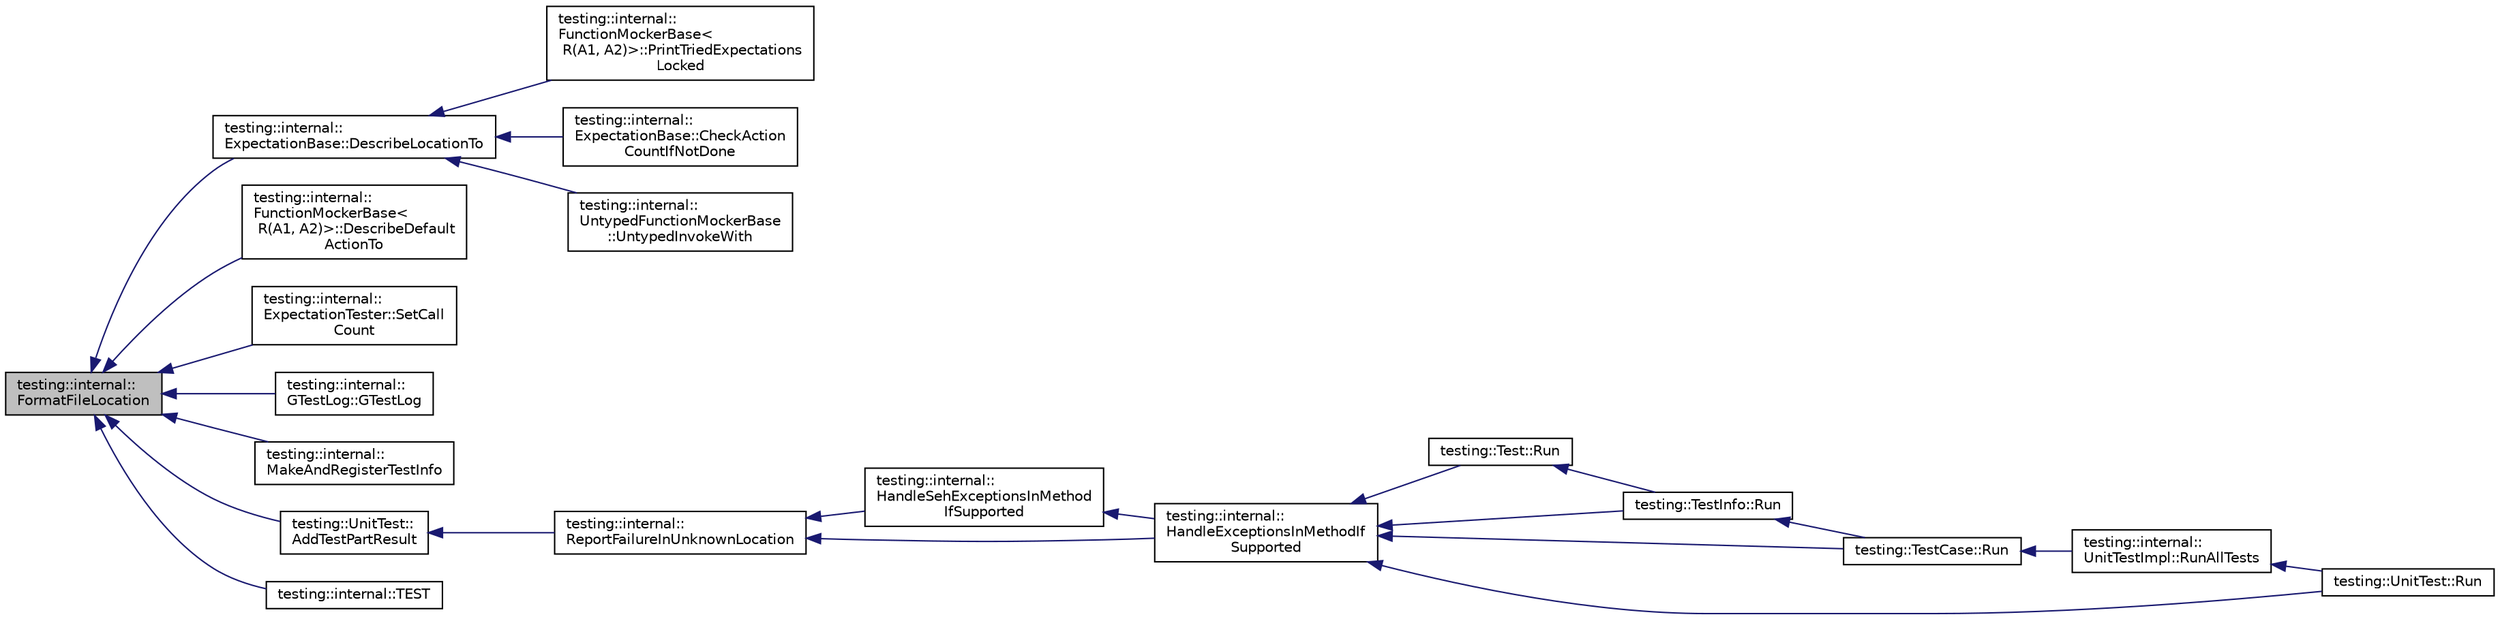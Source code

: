digraph "testing::internal::FormatFileLocation"
{
  edge [fontname="Helvetica",fontsize="10",labelfontname="Helvetica",labelfontsize="10"];
  node [fontname="Helvetica",fontsize="10",shape=record];
  rankdir="LR";
  Node729 [label="testing::internal::\lFormatFileLocation",height=0.2,width=0.4,color="black", fillcolor="grey75", style="filled", fontcolor="black"];
  Node729 -> Node730 [dir="back",color="midnightblue",fontsize="10",style="solid",fontname="Helvetica"];
  Node730 [label="testing::internal::\lExpectationBase::DescribeLocationTo",height=0.2,width=0.4,color="black", fillcolor="white", style="filled",URL="$d6/de4/classtesting_1_1internal_1_1_expectation_base.html#a666e7f8fb2412e78f090244e6bfd4493"];
  Node730 -> Node731 [dir="back",color="midnightblue",fontsize="10",style="solid",fontname="Helvetica"];
  Node731 [label="testing::internal::\lFunctionMockerBase\<\l R(A1, A2)\>::PrintTriedExpectations\lLocked",height=0.2,width=0.4,color="black", fillcolor="white", style="filled",URL="$da/de9/classtesting_1_1internal_1_1_function_mocker_base.html#ad0183c6e8ec34498eb52f4249ec2fe9d"];
  Node730 -> Node732 [dir="back",color="midnightblue",fontsize="10",style="solid",fontname="Helvetica"];
  Node732 [label="testing::internal::\lExpectationBase::CheckAction\lCountIfNotDone",height=0.2,width=0.4,color="black", fillcolor="white", style="filled",URL="$d6/de4/classtesting_1_1internal_1_1_expectation_base.html#aaeb143b6f8676e9a6fb9b17678344f03"];
  Node730 -> Node733 [dir="back",color="midnightblue",fontsize="10",style="solid",fontname="Helvetica"];
  Node733 [label="testing::internal::\lUntypedFunctionMockerBase\l::UntypedInvokeWith",height=0.2,width=0.4,color="black", fillcolor="white", style="filled",URL="$d3/d5f/classtesting_1_1internal_1_1_untyped_function_mocker_base.html#adaec41c0ba8a07c2415f6c8efa0ca54f"];
  Node729 -> Node734 [dir="back",color="midnightblue",fontsize="10",style="solid",fontname="Helvetica"];
  Node734 [label="testing::internal::\lFunctionMockerBase\<\l R(A1, A2)\>::DescribeDefault\lActionTo",height=0.2,width=0.4,color="black", fillcolor="white", style="filled",URL="$da/de9/classtesting_1_1internal_1_1_function_mocker_base.html#ac9f58631036d0507047e0088b829c237"];
  Node729 -> Node735 [dir="back",color="midnightblue",fontsize="10",style="solid",fontname="Helvetica"];
  Node735 [label="testing::internal::\lExpectationTester::SetCall\lCount",height=0.2,width=0.4,color="black", fillcolor="white", style="filled",URL="$db/d6d/classtesting_1_1internal_1_1_expectation_tester.html#af5d762355ef83f414c4b0fc14c8fc943"];
  Node729 -> Node736 [dir="back",color="midnightblue",fontsize="10",style="solid",fontname="Helvetica"];
  Node736 [label="testing::internal::\lGTestLog::GTestLog",height=0.2,width=0.4,color="black", fillcolor="white", style="filled",URL="$dd/d9e/classtesting_1_1internal_1_1_g_test_log.html#a364691bf972983a59cfa2891062a64af"];
  Node729 -> Node737 [dir="back",color="midnightblue",fontsize="10",style="solid",fontname="Helvetica"];
  Node737 [label="testing::internal::\lMakeAndRegisterTestInfo",height=0.2,width=0.4,color="black", fillcolor="white", style="filled",URL="$d0/da7/namespacetesting_1_1internal.html#a7f2e4e46c969fcae9d801d93a3e932fd"];
  Node729 -> Node738 [dir="back",color="midnightblue",fontsize="10",style="solid",fontname="Helvetica"];
  Node738 [label="testing::UnitTest::\lAddTestPartResult",height=0.2,width=0.4,color="black", fillcolor="white", style="filled",URL="$d7/d47/classtesting_1_1_unit_test.html#a1d157d2e9a5c1d3405333410c6b13932"];
  Node738 -> Node739 [dir="back",color="midnightblue",fontsize="10",style="solid",fontname="Helvetica"];
  Node739 [label="testing::internal::\lReportFailureInUnknownLocation",height=0.2,width=0.4,color="black", fillcolor="white", style="filled",URL="$d0/da7/namespacetesting_1_1internal.html#a85f6ff0e40f9a5f10af66a73cf1364fa"];
  Node739 -> Node740 [dir="back",color="midnightblue",fontsize="10",style="solid",fontname="Helvetica"];
  Node740 [label="testing::internal::\lHandleSehExceptionsInMethod\lIfSupported",height=0.2,width=0.4,color="black", fillcolor="white", style="filled",URL="$d0/da7/namespacetesting_1_1internal.html#ac5293b438139ef7ed05cb7fcaaf63545"];
  Node740 -> Node741 [dir="back",color="midnightblue",fontsize="10",style="solid",fontname="Helvetica"];
  Node741 [label="testing::internal::\lHandleExceptionsInMethodIf\lSupported",height=0.2,width=0.4,color="black", fillcolor="white", style="filled",URL="$d0/da7/namespacetesting_1_1internal.html#addb2ed165b92b74e25fe9ebe9e46b9f9"];
  Node741 -> Node742 [dir="back",color="midnightblue",fontsize="10",style="solid",fontname="Helvetica"];
  Node742 [label="testing::Test::Run",height=0.2,width=0.4,color="black", fillcolor="white", style="filled",URL="$df/d69/classtesting_1_1_test.html#ab70d07cb03d17ccb1aedc2be66eaccff"];
  Node742 -> Node743 [dir="back",color="midnightblue",fontsize="10",style="solid",fontname="Helvetica"];
  Node743 [label="testing::TestInfo::Run",height=0.2,width=0.4,color="black", fillcolor="white", style="filled",URL="$d1/d79/classtesting_1_1_test_info.html#ade784915e9be3a01e3a6ef509b77d6c9"];
  Node743 -> Node744 [dir="back",color="midnightblue",fontsize="10",style="solid",fontname="Helvetica"];
  Node744 [label="testing::TestCase::Run",height=0.2,width=0.4,color="black", fillcolor="white", style="filled",URL="$d0/dfa/classtesting_1_1_test_case.html#a6f5b3724cd5a8e446cd48a6150d08cde"];
  Node744 -> Node745 [dir="back",color="midnightblue",fontsize="10",style="solid",fontname="Helvetica"];
  Node745 [label="testing::internal::\lUnitTestImpl::RunAllTests",height=0.2,width=0.4,color="black", fillcolor="white", style="filled",URL="$d7/dda/classtesting_1_1internal_1_1_unit_test_impl.html#a1fb6be9971f4768c4136a05aa9e7e375"];
  Node745 -> Node746 [dir="back",color="midnightblue",fontsize="10",style="solid",fontname="Helvetica"];
  Node746 [label="testing::UnitTest::Run",height=0.2,width=0.4,color="black", fillcolor="white", style="filled",URL="$d7/d47/classtesting_1_1_unit_test.html#a2febc800536b44500565f4c423f359d3"];
  Node741 -> Node743 [dir="back",color="midnightblue",fontsize="10",style="solid",fontname="Helvetica"];
  Node741 -> Node744 [dir="back",color="midnightblue",fontsize="10",style="solid",fontname="Helvetica"];
  Node741 -> Node746 [dir="back",color="midnightblue",fontsize="10",style="solid",fontname="Helvetica"];
  Node739 -> Node741 [dir="back",color="midnightblue",fontsize="10",style="solid",fontname="Helvetica"];
  Node729 -> Node747 [dir="back",color="midnightblue",fontsize="10",style="solid",fontname="Helvetica"];
  Node747 [label="testing::internal::TEST",height=0.2,width=0.4,color="black", fillcolor="white", style="filled",URL="$d0/da7/namespacetesting_1_1internal.html#a1a1c20d78e9e75b9c7f2b767eb62611b"];
}

